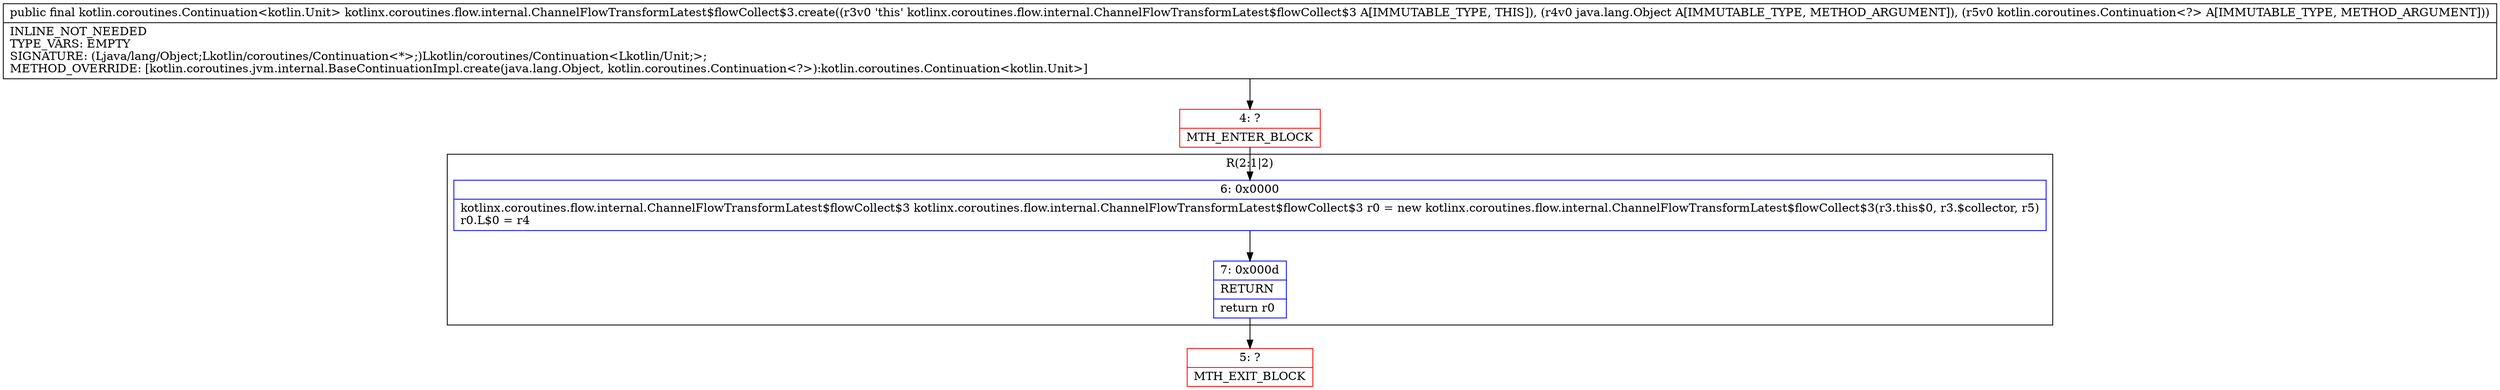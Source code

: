 digraph "CFG forkotlinx.coroutines.flow.internal.ChannelFlowTransformLatest$flowCollect$3.create(Ljava\/lang\/Object;Lkotlin\/coroutines\/Continuation;)Lkotlin\/coroutines\/Continuation;" {
subgraph cluster_Region_1400748548 {
label = "R(2:1|2)";
node [shape=record,color=blue];
Node_6 [shape=record,label="{6\:\ 0x0000|kotlinx.coroutines.flow.internal.ChannelFlowTransformLatest$flowCollect$3 kotlinx.coroutines.flow.internal.ChannelFlowTransformLatest$flowCollect$3 r0 = new kotlinx.coroutines.flow.internal.ChannelFlowTransformLatest$flowCollect$3(r3.this$0, r3.$collector, r5)\lr0.L$0 = r4\l}"];
Node_7 [shape=record,label="{7\:\ 0x000d|RETURN\l|return r0\l}"];
}
Node_4 [shape=record,color=red,label="{4\:\ ?|MTH_ENTER_BLOCK\l}"];
Node_5 [shape=record,color=red,label="{5\:\ ?|MTH_EXIT_BLOCK\l}"];
MethodNode[shape=record,label="{public final kotlin.coroutines.Continuation\<kotlin.Unit\> kotlinx.coroutines.flow.internal.ChannelFlowTransformLatest$flowCollect$3.create((r3v0 'this' kotlinx.coroutines.flow.internal.ChannelFlowTransformLatest$flowCollect$3 A[IMMUTABLE_TYPE, THIS]), (r4v0 java.lang.Object A[IMMUTABLE_TYPE, METHOD_ARGUMENT]), (r5v0 kotlin.coroutines.Continuation\<?\> A[IMMUTABLE_TYPE, METHOD_ARGUMENT]))  | INLINE_NOT_NEEDED\lTYPE_VARS: EMPTY\lSIGNATURE: (Ljava\/lang\/Object;Lkotlin\/coroutines\/Continuation\<*\>;)Lkotlin\/coroutines\/Continuation\<Lkotlin\/Unit;\>;\lMETHOD_OVERRIDE: [kotlin.coroutines.jvm.internal.BaseContinuationImpl.create(java.lang.Object, kotlin.coroutines.Continuation\<?\>):kotlin.coroutines.Continuation\<kotlin.Unit\>]\l}"];
MethodNode -> Node_4;Node_6 -> Node_7;
Node_7 -> Node_5;
Node_4 -> Node_6;
}

